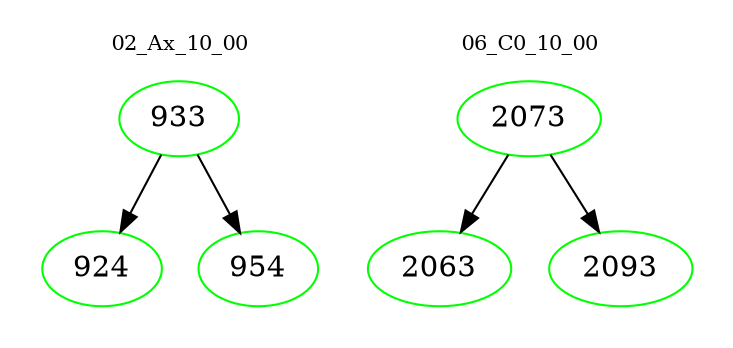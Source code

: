 digraph{
subgraph cluster_0 {
color = white
label = "02_Ax_10_00";
fontsize=10;
T0_933 [label="933", color="green"]
T0_933 -> T0_924 [color="black"]
T0_924 [label="924", color="green"]
T0_933 -> T0_954 [color="black"]
T0_954 [label="954", color="green"]
}
subgraph cluster_1 {
color = white
label = "06_C0_10_00";
fontsize=10;
T1_2073 [label="2073", color="green"]
T1_2073 -> T1_2063 [color="black"]
T1_2063 [label="2063", color="green"]
T1_2073 -> T1_2093 [color="black"]
T1_2093 [label="2093", color="green"]
}
}
